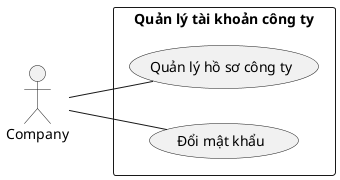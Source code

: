 @startuml QuanLyTaiKhoanCongTy
left to right direction
actor congTy as "Company"
rectangle "Quản lý tài khoản công ty"{
    usecase quanLyHoSoCongTy as "Quản lý hồ sơ công ty"
    usecase doiMatKhau as "Đổi mật khẩu"
}
congTy -- quanLyHoSoCongTy
congTy -- doiMatKhau